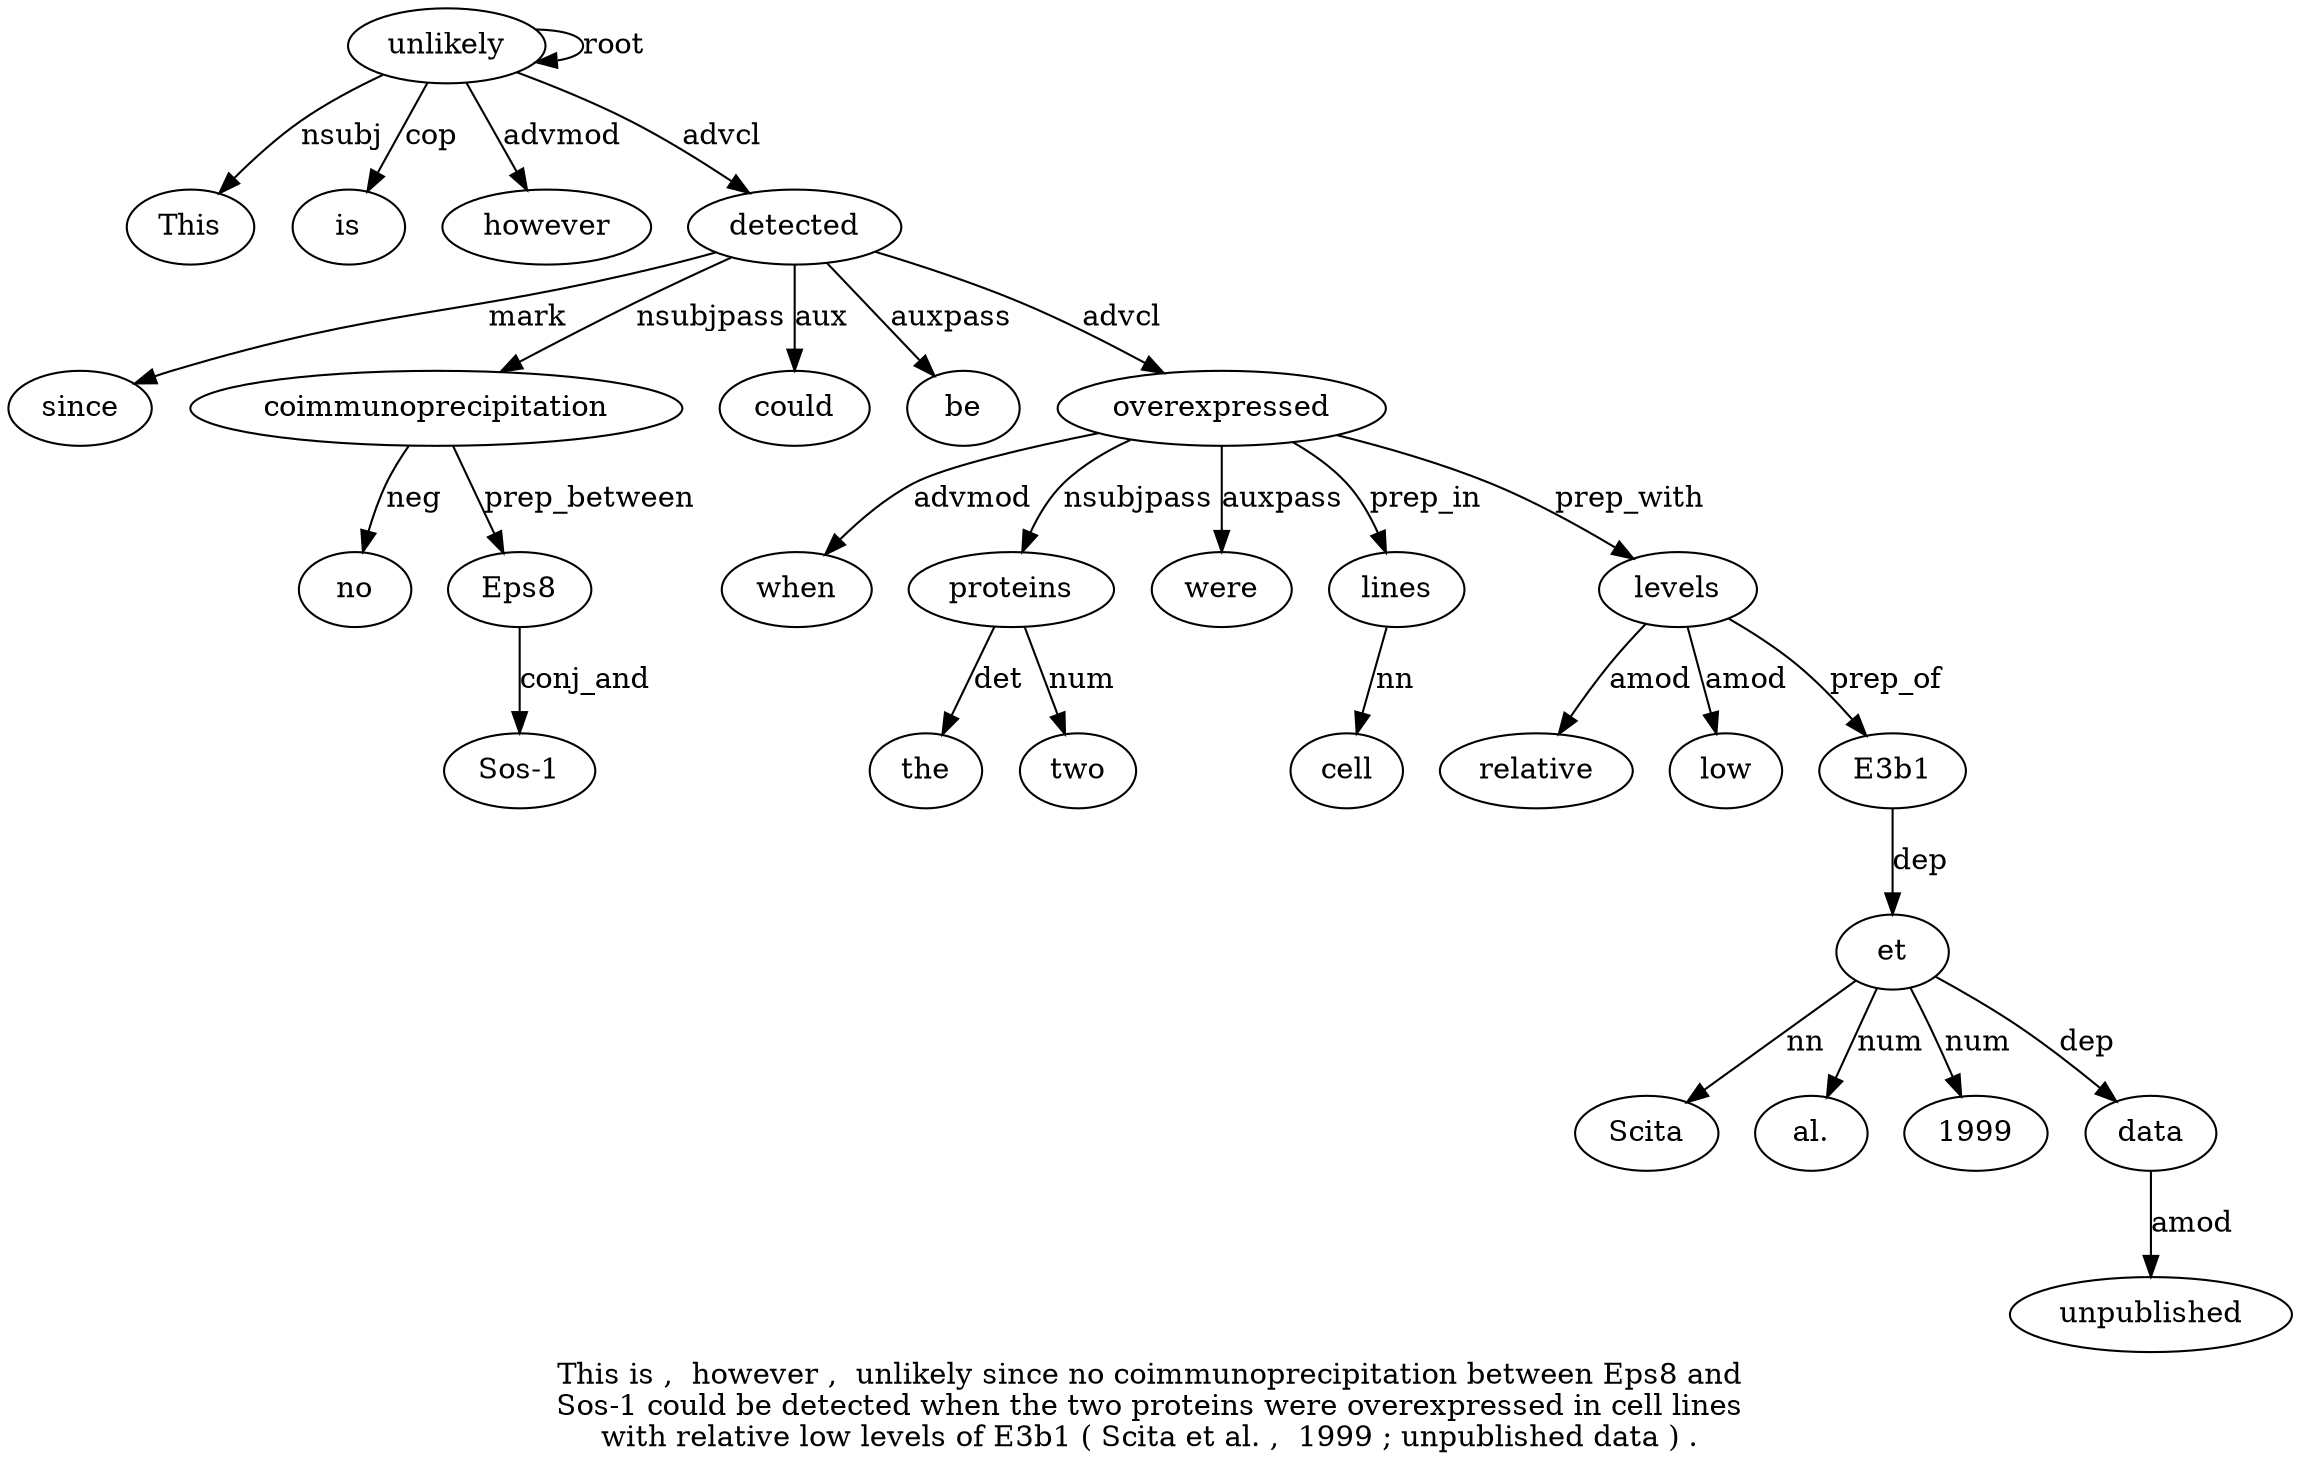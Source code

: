 digraph "This is ,  however ,  unlikely since no coimmunoprecipitation between Eps8 and Sos-1 could be detected when the two proteins were overexpressed in cell lines with relative low levels of E3b1 ( Scita et al. ,  1999 ; unpublished data ) ." {
label="This is ,  however ,  unlikely since no coimmunoprecipitation between Eps8 and
Sos-1 could be detected when the two proteins were overexpressed in cell lines
with relative low levels of E3b1 ( Scita et al. ,  1999 ; unpublished data ) .";
unlikely6 [style=filled, fillcolor=white, label=unlikely];
This1 [style=filled, fillcolor=white, label=This];
unlikely6 -> This1  [label=nsubj];
is2 [style=filled, fillcolor=white, label=is];
unlikely6 -> is2  [label=cop];
however4 [style=filled, fillcolor=white, label=however];
unlikely6 -> however4  [label=advmod];
unlikely6 -> unlikely6  [label=root];
detected16 [style=filled, fillcolor=white, label=detected];
since7 [style=filled, fillcolor=white, label=since];
detected16 -> since7  [label=mark];
coimmunoprecipitation9 [style=filled, fillcolor=white, label=coimmunoprecipitation];
no8 [style=filled, fillcolor=white, label=no];
coimmunoprecipitation9 -> no8  [label=neg];
detected16 -> coimmunoprecipitation9  [label=nsubjpass];
Eps811 [style=filled, fillcolor=white, label=Eps8];
coimmunoprecipitation9 -> Eps811  [label=prep_between];
"Sos-13" [style=filled, fillcolor=white, label="Sos-1"];
Eps811 -> "Sos-13"  [label=conj_and];
could14 [style=filled, fillcolor=white, label=could];
detected16 -> could14  [label=aux];
be15 [style=filled, fillcolor=white, label=be];
detected16 -> be15  [label=auxpass];
unlikely6 -> detected16  [label=advcl];
overexpressed22 [style=filled, fillcolor=white, label=overexpressed];
when17 [style=filled, fillcolor=white, label=when];
overexpressed22 -> when17  [label=advmod];
proteins20 [style=filled, fillcolor=white, label=proteins];
the18 [style=filled, fillcolor=white, label=the];
proteins20 -> the18  [label=det];
two19 [style=filled, fillcolor=white, label=two];
proteins20 -> two19  [label=num];
overexpressed22 -> proteins20  [label=nsubjpass];
were21 [style=filled, fillcolor=white, label=were];
overexpressed22 -> were21  [label=auxpass];
detected16 -> overexpressed22  [label=advcl];
lines25 [style=filled, fillcolor=white, label=lines];
cell24 [style=filled, fillcolor=white, label=cell];
lines25 -> cell24  [label=nn];
overexpressed22 -> lines25  [label=prep_in];
levels29 [style=filled, fillcolor=white, label=levels];
relative27 [style=filled, fillcolor=white, label=relative];
levels29 -> relative27  [label=amod];
low28 [style=filled, fillcolor=white, label=low];
levels29 -> low28  [label=amod];
overexpressed22 -> levels29  [label=prep_with];
E3b1 [style=filled, fillcolor=white, label=E3b1];
levels29 -> E3b1  [label=prep_of];
et34 [style=filled, fillcolor=white, label=et];
Scita33 [style=filled, fillcolor=white, label=Scita];
et34 -> Scita33  [label=nn];
E3b1 -> et34  [label=dep];
"al.35" [style=filled, fillcolor=white, label="al."];
et34 -> "al.35"  [label=num];
199937 [style=filled, fillcolor=white, label=1999];
et34 -> 199937  [label=num];
data40 [style=filled, fillcolor=white, label=data];
unpublished39 [style=filled, fillcolor=white, label=unpublished];
data40 -> unpublished39  [label=amod];
et34 -> data40  [label=dep];
}
